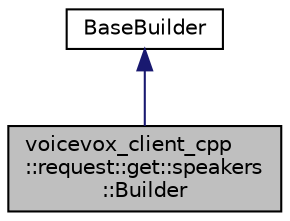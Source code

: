 digraph "voicevox_client_cpp::request::get::speakers::Builder"
{
 // LATEX_PDF_SIZE
  edge [fontname="Helvetica",fontsize="10",labelfontname="Helvetica",labelfontsize="10"];
  node [fontname="Helvetica",fontsize="10",shape=record];
  Node1 [label="voicevox_client_cpp\l::request::get::speakers\l::Builder",height=0.2,width=0.4,color="black", fillcolor="grey75", style="filled", fontcolor="black",tooltip="A builder for creating requests to obtain speakers."];
  Node2 -> Node1 [dir="back",color="midnightblue",fontsize="10",style="solid",fontname="Helvetica"];
  Node2 [label="BaseBuilder",height=0.2,width=0.4,color="black", fillcolor="white", style="filled",URL="$classvoicevox__client__cpp_1_1request_1_1Builder.html",tooltip="A base class for a group of builder classes."];
}
